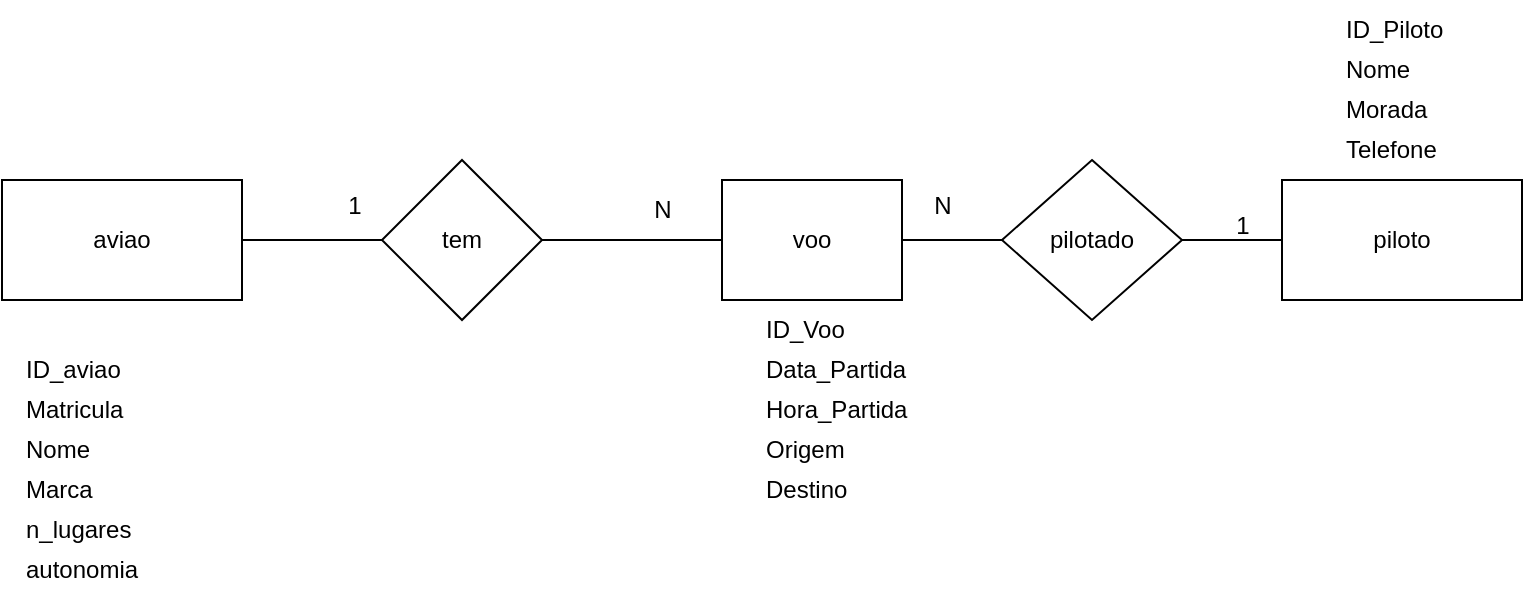 <mxfile version="22.0.8" type="device">
  <diagram name="Página-1" id="htZv3j2Lb_rtN7Itxag-">
    <mxGraphModel dx="1194" dy="641" grid="1" gridSize="10" guides="1" tooltips="1" connect="1" arrows="1" fold="1" page="1" pageScale="1" pageWidth="827" pageHeight="1169" math="0" shadow="0">
      <root>
        <mxCell id="0" />
        <mxCell id="1" parent="0" />
        <mxCell id="X_azOLrD9n7pmkHrVyK5-1" value="aviao" style="rounded=0;whiteSpace=wrap;html=1;" vertex="1" parent="1">
          <mxGeometry x="20" y="190" width="120" height="60" as="geometry" />
        </mxCell>
        <mxCell id="X_azOLrD9n7pmkHrVyK5-3" value="piloto" style="rounded=0;whiteSpace=wrap;html=1;" vertex="1" parent="1">
          <mxGeometry x="660" y="190" width="120" height="60" as="geometry" />
        </mxCell>
        <mxCell id="X_azOLrD9n7pmkHrVyK5-4" value="voo" style="rounded=0;whiteSpace=wrap;html=1;" vertex="1" parent="1">
          <mxGeometry x="380" y="190" width="90" height="60" as="geometry" />
        </mxCell>
        <mxCell id="X_azOLrD9n7pmkHrVyK5-8" value="tem" style="rhombus;whiteSpace=wrap;html=1;" vertex="1" parent="1">
          <mxGeometry x="210" y="180" width="80" height="80" as="geometry" />
        </mxCell>
        <mxCell id="X_azOLrD9n7pmkHrVyK5-9" value="" style="endArrow=none;html=1;rounded=0;exitX=0;exitY=0.5;exitDx=0;exitDy=0;entryX=1;entryY=0.5;entryDx=0;entryDy=0;" edge="1" parent="1" source="X_azOLrD9n7pmkHrVyK5-8" target="X_azOLrD9n7pmkHrVyK5-1">
          <mxGeometry width="50" height="50" relative="1" as="geometry">
            <mxPoint x="390" y="110" as="sourcePoint" />
            <mxPoint x="470" y="220" as="targetPoint" />
          </mxGeometry>
        </mxCell>
        <mxCell id="X_azOLrD9n7pmkHrVyK5-10" value="" style="endArrow=none;html=1;rounded=0;exitX=1;exitY=0.5;exitDx=0;exitDy=0;" edge="1" parent="1" source="X_azOLrD9n7pmkHrVyK5-8" target="X_azOLrD9n7pmkHrVyK5-4">
          <mxGeometry width="50" height="50" relative="1" as="geometry">
            <mxPoint x="390" y="220" as="sourcePoint" />
            <mxPoint x="240" y="220" as="targetPoint" />
          </mxGeometry>
        </mxCell>
        <mxCell id="X_azOLrD9n7pmkHrVyK5-11" value="1" style="text;html=1;align=center;verticalAlign=middle;resizable=0;points=[];autosize=1;strokeColor=none;fillColor=none;" vertex="1" parent="1">
          <mxGeometry x="181" y="188" width="30" height="30" as="geometry" />
        </mxCell>
        <mxCell id="X_azOLrD9n7pmkHrVyK5-12" value="N" style="text;html=1;align=center;verticalAlign=middle;resizable=0;points=[];autosize=1;strokeColor=none;fillColor=none;" vertex="1" parent="1">
          <mxGeometry x="335" y="190" width="30" height="30" as="geometry" />
        </mxCell>
        <mxCell id="X_azOLrD9n7pmkHrVyK5-13" value="ID_aviao" style="text;html=1;align=left;verticalAlign=middle;resizable=0;points=[];autosize=1;strokeColor=none;fillColor=none;" vertex="1" parent="1">
          <mxGeometry x="30" y="270" width="70" height="30" as="geometry" />
        </mxCell>
        <mxCell id="X_azOLrD9n7pmkHrVyK5-14" value="Matricula" style="text;html=1;align=left;verticalAlign=middle;resizable=0;points=[];autosize=1;strokeColor=none;fillColor=none;" vertex="1" parent="1">
          <mxGeometry x="30" y="290" width="70" height="30" as="geometry" />
        </mxCell>
        <mxCell id="X_azOLrD9n7pmkHrVyK5-15" value="ID_Voo" style="text;html=1;align=left;verticalAlign=middle;resizable=0;points=[];autosize=1;strokeColor=none;fillColor=none;" vertex="1" parent="1">
          <mxGeometry x="400" y="250" width="60" height="30" as="geometry" />
        </mxCell>
        <mxCell id="X_azOLrD9n7pmkHrVyK5-16" value="Data_Partida" style="text;html=1;align=left;verticalAlign=middle;resizable=0;points=[];autosize=1;strokeColor=none;fillColor=none;" vertex="1" parent="1">
          <mxGeometry x="400" y="270" width="90" height="30" as="geometry" />
        </mxCell>
        <mxCell id="X_azOLrD9n7pmkHrVyK5-17" value="Hora_Partida" style="text;html=1;align=left;verticalAlign=middle;resizable=0;points=[];autosize=1;strokeColor=none;fillColor=none;" vertex="1" parent="1">
          <mxGeometry x="400" y="290" width="90" height="30" as="geometry" />
        </mxCell>
        <mxCell id="X_azOLrD9n7pmkHrVyK5-18" value="Origem" style="text;html=1;align=left;verticalAlign=middle;resizable=0;points=[];autosize=1;strokeColor=none;fillColor=none;" vertex="1" parent="1">
          <mxGeometry x="400" y="310" width="60" height="30" as="geometry" />
        </mxCell>
        <mxCell id="X_azOLrD9n7pmkHrVyK5-19" value="pilotado" style="rhombus;whiteSpace=wrap;html=1;" vertex="1" parent="1">
          <mxGeometry x="520" y="180" width="90" height="80" as="geometry" />
        </mxCell>
        <mxCell id="X_azOLrD9n7pmkHrVyK5-20" value="" style="endArrow=none;html=1;rounded=0;exitX=1;exitY=0.5;exitDx=0;exitDy=0;entryX=0;entryY=0.5;entryDx=0;entryDy=0;" edge="1" parent="1" source="X_azOLrD9n7pmkHrVyK5-19" target="X_azOLrD9n7pmkHrVyK5-3">
          <mxGeometry width="50" height="50" relative="1" as="geometry">
            <mxPoint x="610" y="110" as="sourcePoint" />
            <mxPoint x="640" y="220" as="targetPoint" />
          </mxGeometry>
        </mxCell>
        <mxCell id="X_azOLrD9n7pmkHrVyK5-21" value="" style="endArrow=none;html=1;rounded=0;exitX=0;exitY=0.5;exitDx=0;exitDy=0;entryX=1;entryY=0.5;entryDx=0;entryDy=0;" edge="1" parent="1" source="X_azOLrD9n7pmkHrVyK5-19" target="X_azOLrD9n7pmkHrVyK5-4">
          <mxGeometry width="50" height="50" relative="1" as="geometry">
            <mxPoint x="610" y="110" as="sourcePoint" />
            <mxPoint x="490" y="220" as="targetPoint" />
          </mxGeometry>
        </mxCell>
        <mxCell id="X_azOLrD9n7pmkHrVyK5-23" value="Nome" style="text;html=1;align=left;verticalAlign=middle;resizable=0;points=[];autosize=1;strokeColor=none;fillColor=none;" vertex="1" parent="1">
          <mxGeometry x="690" y="120" width="60" height="30" as="geometry" />
        </mxCell>
        <mxCell id="X_azOLrD9n7pmkHrVyK5-24" value="Morada" style="text;html=1;align=left;verticalAlign=middle;resizable=0;points=[];autosize=1;strokeColor=none;fillColor=none;" vertex="1" parent="1">
          <mxGeometry x="690" y="140" width="60" height="30" as="geometry" />
        </mxCell>
        <mxCell id="X_azOLrD9n7pmkHrVyK5-25" value="ID_Piloto" style="text;html=1;align=left;verticalAlign=middle;resizable=0;points=[];autosize=1;strokeColor=none;fillColor=none;" vertex="1" parent="1">
          <mxGeometry x="690" y="100" width="70" height="30" as="geometry" />
        </mxCell>
        <mxCell id="X_azOLrD9n7pmkHrVyK5-30" value="Telefone" style="text;html=1;align=left;verticalAlign=middle;resizable=0;points=[];autosize=1;strokeColor=none;fillColor=none;" vertex="1" parent="1">
          <mxGeometry x="690" y="160" width="70" height="30" as="geometry" />
        </mxCell>
        <mxCell id="X_azOLrD9n7pmkHrVyK5-32" value="N" style="text;html=1;align=center;verticalAlign=middle;resizable=0;points=[];autosize=1;strokeColor=none;fillColor=none;" vertex="1" parent="1">
          <mxGeometry x="475" y="188" width="30" height="30" as="geometry" />
        </mxCell>
        <mxCell id="X_azOLrD9n7pmkHrVyK5-33" value="1" style="text;html=1;align=center;verticalAlign=middle;resizable=0;points=[];autosize=1;strokeColor=none;fillColor=none;" vertex="1" parent="1">
          <mxGeometry x="625" y="198" width="30" height="30" as="geometry" />
        </mxCell>
        <mxCell id="X_azOLrD9n7pmkHrVyK5-40" value="Nome" style="text;html=1;align=left;verticalAlign=middle;resizable=0;points=[];autosize=1;strokeColor=none;fillColor=none;" vertex="1" parent="1">
          <mxGeometry x="30" y="310" width="60" height="30" as="geometry" />
        </mxCell>
        <mxCell id="X_azOLrD9n7pmkHrVyK5-41" value="Marca" style="text;html=1;align=left;verticalAlign=middle;resizable=0;points=[];autosize=1;strokeColor=none;fillColor=none;" vertex="1" parent="1">
          <mxGeometry x="30" y="330" width="60" height="30" as="geometry" />
        </mxCell>
        <mxCell id="X_azOLrD9n7pmkHrVyK5-42" value="n_lugares" style="text;html=1;align=left;verticalAlign=middle;resizable=0;points=[];autosize=1;strokeColor=none;fillColor=none;" vertex="1" parent="1">
          <mxGeometry x="30" y="350" width="80" height="30" as="geometry" />
        </mxCell>
        <mxCell id="X_azOLrD9n7pmkHrVyK5-43" value="autonomia" style="text;html=1;align=left;verticalAlign=middle;resizable=0;points=[];autosize=1;strokeColor=none;fillColor=none;" vertex="1" parent="1">
          <mxGeometry x="30" y="370" width="80" height="30" as="geometry" />
        </mxCell>
        <mxCell id="X_azOLrD9n7pmkHrVyK5-44" value="Destino" style="text;html=1;align=left;verticalAlign=middle;resizable=0;points=[];autosize=1;strokeColor=none;fillColor=none;" vertex="1" parent="1">
          <mxGeometry x="400" y="330" width="60" height="30" as="geometry" />
        </mxCell>
      </root>
    </mxGraphModel>
  </diagram>
</mxfile>
